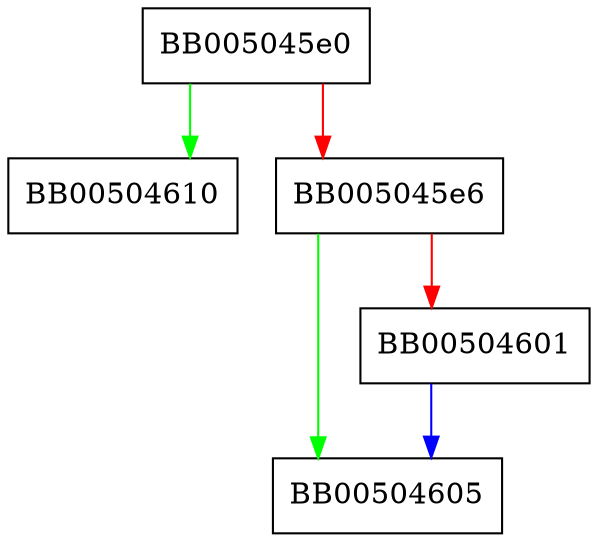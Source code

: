 digraph get_sstream_by_id {
  node [shape="box"];
  graph [splines=ortho];
  BB005045e0 -> BB00504610 [color="green"];
  BB005045e0 -> BB005045e6 [color="red"];
  BB005045e6 -> BB00504605 [color="green"];
  BB005045e6 -> BB00504601 [color="red"];
  BB00504601 -> BB00504605 [color="blue"];
}
